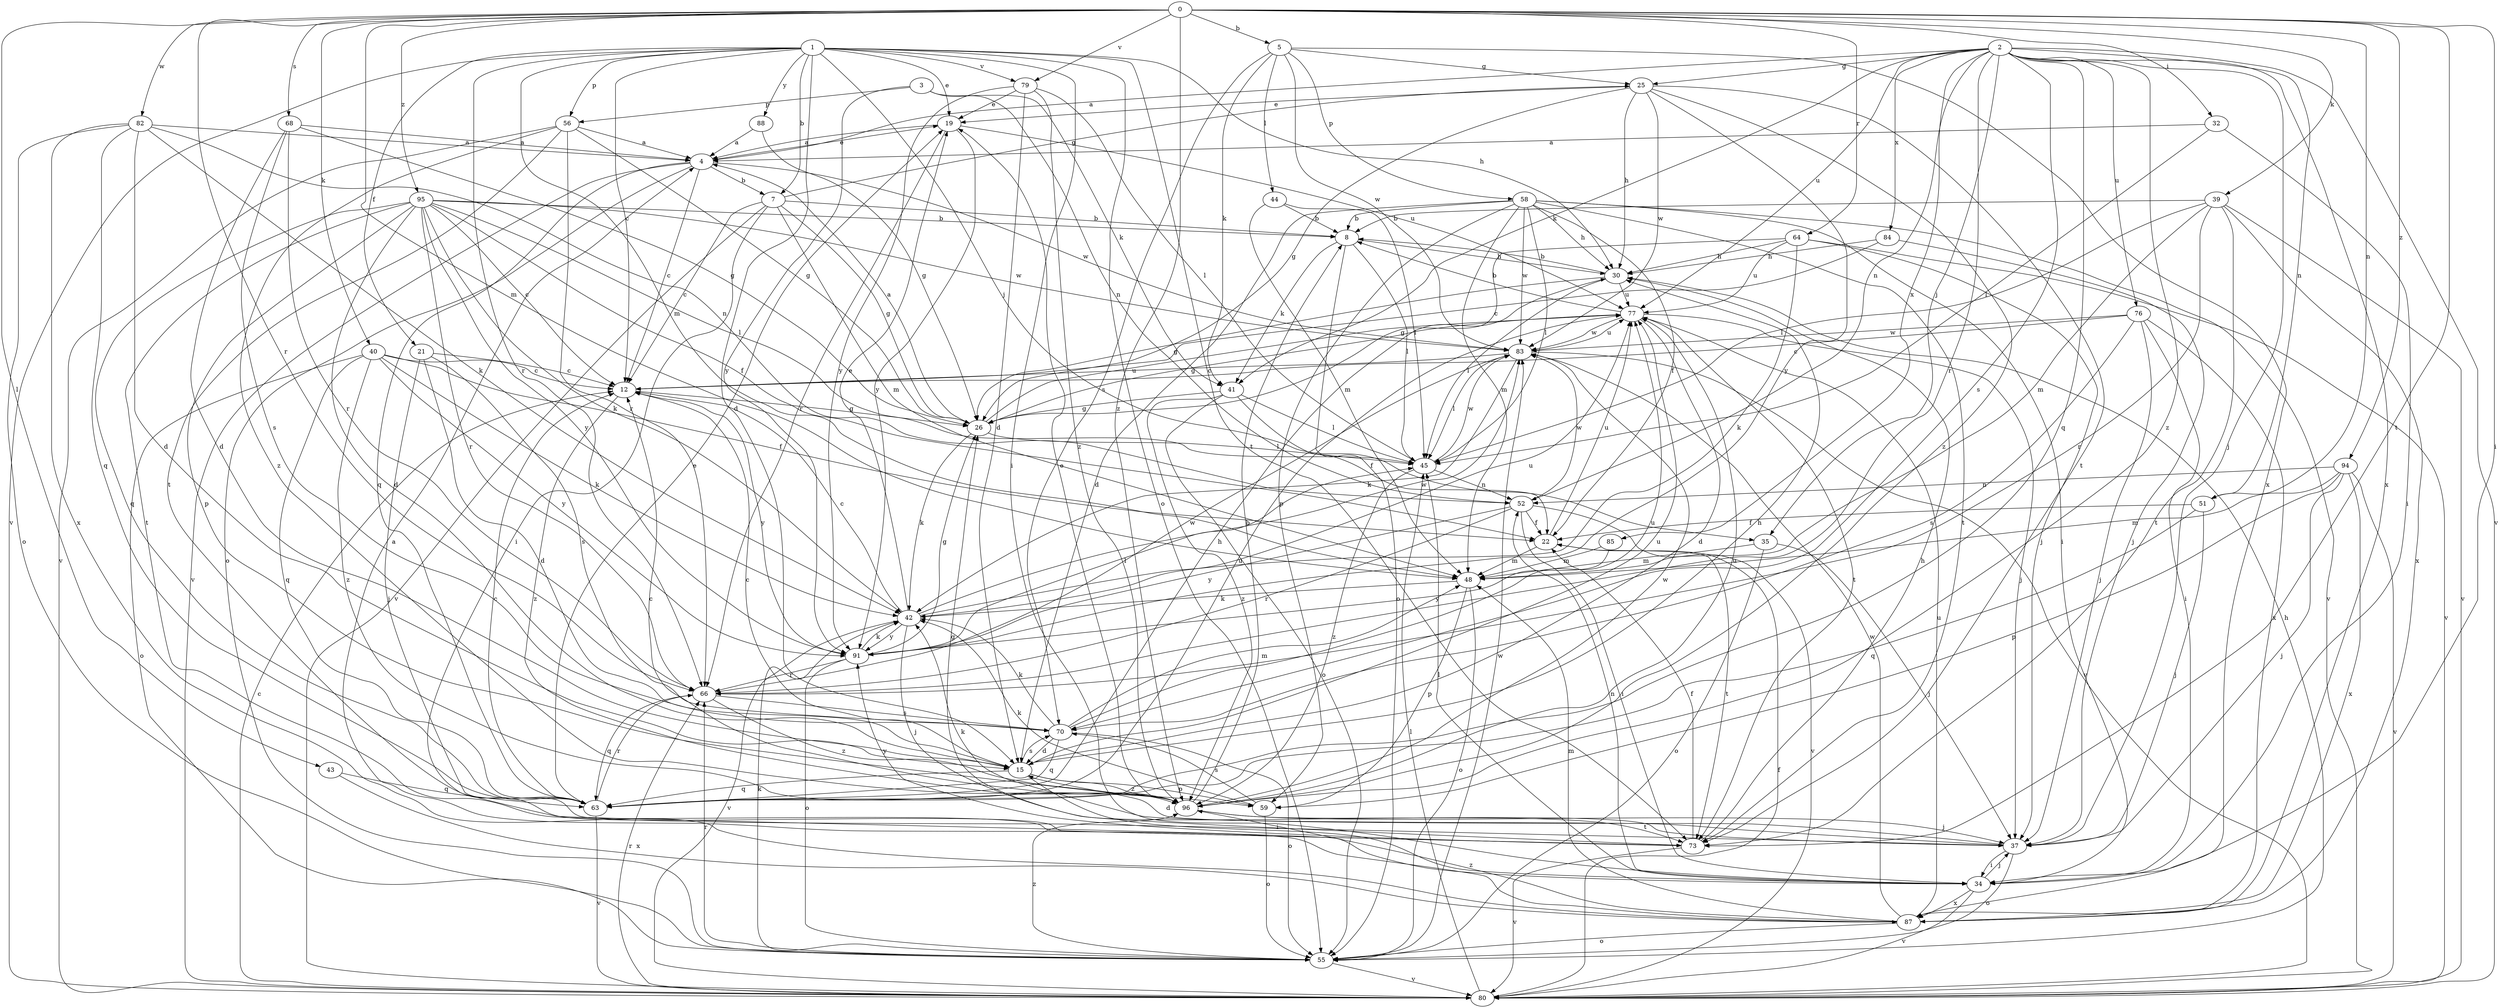 strict digraph  {
0;
1;
2;
3;
4;
5;
7;
8;
12;
15;
19;
21;
22;
25;
26;
30;
32;
34;
35;
37;
39;
40;
41;
42;
43;
44;
45;
48;
51;
52;
55;
56;
58;
59;
63;
64;
66;
68;
70;
73;
76;
77;
79;
80;
82;
83;
84;
85;
87;
88;
91;
94;
95;
96;
0 -> 5  [label=b];
0 -> 32  [label=i];
0 -> 34  [label=i];
0 -> 39  [label=k];
0 -> 40  [label=k];
0 -> 43  [label=l];
0 -> 48  [label=m];
0 -> 51  [label=n];
0 -> 64  [label=r];
0 -> 66  [label=r];
0 -> 68  [label=s];
0 -> 73  [label=t];
0 -> 79  [label=v];
0 -> 82  [label=w];
0 -> 94  [label=z];
0 -> 95  [label=z];
0 -> 96  [label=z];
1 -> 7  [label=b];
1 -> 12  [label=c];
1 -> 15  [label=d];
1 -> 19  [label=e];
1 -> 21  [label=f];
1 -> 30  [label=h];
1 -> 34  [label=i];
1 -> 35  [label=j];
1 -> 48  [label=m];
1 -> 55  [label=o];
1 -> 56  [label=p];
1 -> 66  [label=r];
1 -> 73  [label=t];
1 -> 79  [label=v];
1 -> 80  [label=v];
1 -> 88  [label=y];
2 -> 4  [label=a];
2 -> 25  [label=g];
2 -> 35  [label=j];
2 -> 37  [label=j];
2 -> 41  [label=k];
2 -> 51  [label=n];
2 -> 52  [label=n];
2 -> 63  [label=q];
2 -> 66  [label=r];
2 -> 70  [label=s];
2 -> 76  [label=u];
2 -> 77  [label=u];
2 -> 80  [label=v];
2 -> 84  [label=x];
2 -> 85  [label=x];
2 -> 87  [label=x];
2 -> 96  [label=z];
3 -> 41  [label=k];
3 -> 52  [label=n];
3 -> 56  [label=p];
3 -> 91  [label=y];
4 -> 7  [label=b];
4 -> 12  [label=c];
4 -> 19  [label=e];
4 -> 55  [label=o];
4 -> 63  [label=q];
4 -> 80  [label=v];
4 -> 83  [label=w];
5 -> 25  [label=g];
5 -> 41  [label=k];
5 -> 44  [label=l];
5 -> 58  [label=p];
5 -> 70  [label=s];
5 -> 83  [label=w];
5 -> 87  [label=x];
7 -> 8  [label=b];
7 -> 12  [label=c];
7 -> 25  [label=g];
7 -> 26  [label=g];
7 -> 34  [label=i];
7 -> 48  [label=m];
7 -> 80  [label=v];
8 -> 30  [label=h];
8 -> 41  [label=k];
8 -> 45  [label=l];
8 -> 55  [label=o];
12 -> 26  [label=g];
12 -> 91  [label=y];
12 -> 96  [label=z];
15 -> 12  [label=c];
15 -> 30  [label=h];
15 -> 34  [label=i];
15 -> 59  [label=p];
15 -> 63  [label=q];
15 -> 70  [label=s];
15 -> 77  [label=u];
15 -> 96  [label=z];
19 -> 4  [label=a];
19 -> 66  [label=r];
19 -> 77  [label=u];
19 -> 91  [label=y];
21 -> 12  [label=c];
21 -> 15  [label=d];
21 -> 37  [label=j];
21 -> 70  [label=s];
22 -> 48  [label=m];
22 -> 73  [label=t];
22 -> 77  [label=u];
25 -> 19  [label=e];
25 -> 26  [label=g];
25 -> 30  [label=h];
25 -> 73  [label=t];
25 -> 83  [label=w];
25 -> 91  [label=y];
25 -> 96  [label=z];
26 -> 4  [label=a];
26 -> 42  [label=k];
26 -> 45  [label=l];
26 -> 77  [label=u];
30 -> 8  [label=b];
30 -> 26  [label=g];
30 -> 45  [label=l];
30 -> 77  [label=u];
32 -> 4  [label=a];
32 -> 34  [label=i];
32 -> 45  [label=l];
34 -> 37  [label=j];
34 -> 45  [label=l];
34 -> 52  [label=n];
34 -> 80  [label=v];
34 -> 87  [label=x];
35 -> 37  [label=j];
35 -> 48  [label=m];
35 -> 55  [label=o];
37 -> 15  [label=d];
37 -> 34  [label=i];
37 -> 42  [label=k];
37 -> 55  [label=o];
39 -> 8  [label=b];
39 -> 45  [label=l];
39 -> 48  [label=m];
39 -> 66  [label=r];
39 -> 73  [label=t];
39 -> 80  [label=v];
39 -> 87  [label=x];
40 -> 12  [label=c];
40 -> 22  [label=f];
40 -> 42  [label=k];
40 -> 55  [label=o];
40 -> 63  [label=q];
40 -> 91  [label=y];
40 -> 96  [label=z];
41 -> 22  [label=f];
41 -> 26  [label=g];
41 -> 45  [label=l];
41 -> 55  [label=o];
41 -> 96  [label=z];
42 -> 12  [label=c];
42 -> 19  [label=e];
42 -> 37  [label=j];
42 -> 77  [label=u];
42 -> 80  [label=v];
42 -> 83  [label=w];
42 -> 91  [label=y];
43 -> 63  [label=q];
43 -> 87  [label=x];
44 -> 8  [label=b];
44 -> 45  [label=l];
44 -> 48  [label=m];
45 -> 52  [label=n];
45 -> 83  [label=w];
45 -> 96  [label=z];
48 -> 42  [label=k];
48 -> 55  [label=o];
48 -> 59  [label=p];
51 -> 22  [label=f];
51 -> 37  [label=j];
51 -> 63  [label=q];
52 -> 22  [label=f];
52 -> 34  [label=i];
52 -> 66  [label=r];
52 -> 80  [label=v];
52 -> 83  [label=w];
52 -> 91  [label=y];
55 -> 30  [label=h];
55 -> 42  [label=k];
55 -> 66  [label=r];
55 -> 80  [label=v];
55 -> 83  [label=w];
55 -> 96  [label=z];
56 -> 4  [label=a];
56 -> 26  [label=g];
56 -> 66  [label=r];
56 -> 73  [label=t];
56 -> 80  [label=v];
56 -> 96  [label=z];
58 -> 8  [label=b];
58 -> 15  [label=d];
58 -> 22  [label=f];
58 -> 30  [label=h];
58 -> 34  [label=i];
58 -> 45  [label=l];
58 -> 48  [label=m];
58 -> 59  [label=p];
58 -> 73  [label=t];
58 -> 80  [label=v];
58 -> 83  [label=w];
59 -> 42  [label=k];
59 -> 55  [label=o];
59 -> 70  [label=s];
63 -> 12  [label=c];
63 -> 19  [label=e];
63 -> 30  [label=h];
63 -> 66  [label=r];
63 -> 77  [label=u];
63 -> 80  [label=v];
64 -> 26  [label=g];
64 -> 30  [label=h];
64 -> 37  [label=j];
64 -> 42  [label=k];
64 -> 77  [label=u];
64 -> 80  [label=v];
66 -> 63  [label=q];
66 -> 70  [label=s];
66 -> 83  [label=w];
66 -> 96  [label=z];
68 -> 4  [label=a];
68 -> 15  [label=d];
68 -> 26  [label=g];
68 -> 66  [label=r];
68 -> 70  [label=s];
70 -> 15  [label=d];
70 -> 42  [label=k];
70 -> 48  [label=m];
70 -> 55  [label=o];
70 -> 63  [label=q];
70 -> 77  [label=u];
73 -> 22  [label=f];
73 -> 26  [label=g];
73 -> 30  [label=h];
73 -> 80  [label=v];
73 -> 91  [label=y];
76 -> 12  [label=c];
76 -> 34  [label=i];
76 -> 37  [label=j];
76 -> 70  [label=s];
76 -> 83  [label=w];
76 -> 87  [label=x];
77 -> 8  [label=b];
77 -> 15  [label=d];
77 -> 26  [label=g];
77 -> 37  [label=j];
77 -> 73  [label=t];
77 -> 83  [label=w];
79 -> 15  [label=d];
79 -> 19  [label=e];
79 -> 45  [label=l];
79 -> 91  [label=y];
79 -> 96  [label=z];
80 -> 12  [label=c];
80 -> 22  [label=f];
80 -> 45  [label=l];
80 -> 66  [label=r];
82 -> 4  [label=a];
82 -> 15  [label=d];
82 -> 42  [label=k];
82 -> 52  [label=n];
82 -> 55  [label=o];
82 -> 63  [label=q];
82 -> 87  [label=x];
83 -> 12  [label=c];
83 -> 42  [label=k];
83 -> 45  [label=l];
83 -> 77  [label=u];
83 -> 80  [label=v];
84 -> 12  [label=c];
84 -> 30  [label=h];
84 -> 37  [label=j];
85 -> 48  [label=m];
85 -> 91  [label=y];
87 -> 4  [label=a];
87 -> 48  [label=m];
87 -> 55  [label=o];
87 -> 77  [label=u];
87 -> 83  [label=w];
87 -> 96  [label=z];
88 -> 4  [label=a];
88 -> 26  [label=g];
91 -> 26  [label=g];
91 -> 42  [label=k];
91 -> 45  [label=l];
91 -> 55  [label=o];
91 -> 66  [label=r];
94 -> 37  [label=j];
94 -> 48  [label=m];
94 -> 52  [label=n];
94 -> 59  [label=p];
94 -> 80  [label=v];
94 -> 87  [label=x];
95 -> 8  [label=b];
95 -> 12  [label=c];
95 -> 15  [label=d];
95 -> 22  [label=f];
95 -> 42  [label=k];
95 -> 45  [label=l];
95 -> 59  [label=p];
95 -> 63  [label=q];
95 -> 66  [label=r];
95 -> 73  [label=t];
95 -> 83  [label=w];
95 -> 91  [label=y];
96 -> 8  [label=b];
96 -> 12  [label=c];
96 -> 19  [label=e];
96 -> 37  [label=j];
96 -> 73  [label=t];
96 -> 77  [label=u];
96 -> 83  [label=w];
}
